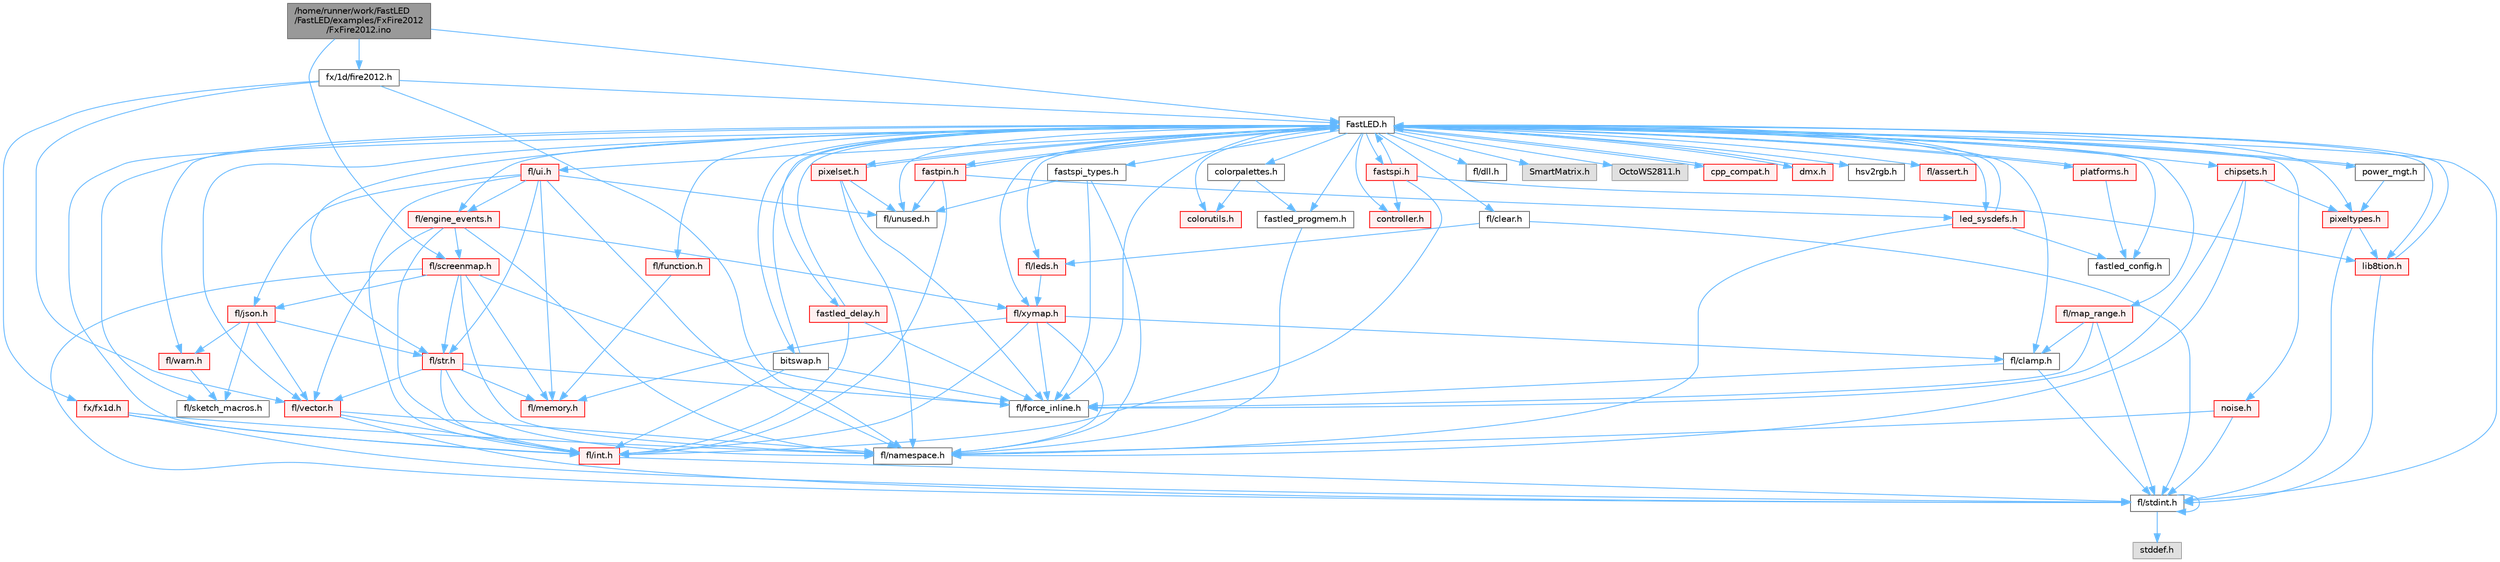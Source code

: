 digraph "/home/runner/work/FastLED/FastLED/examples/FxFire2012/FxFire2012.ino"
{
 // INTERACTIVE_SVG=YES
 // LATEX_PDF_SIZE
  bgcolor="transparent";
  edge [fontname=Helvetica,fontsize=10,labelfontname=Helvetica,labelfontsize=10];
  node [fontname=Helvetica,fontsize=10,shape=box,height=0.2,width=0.4];
  Node1 [id="Node000001",label="/home/runner/work/FastLED\l/FastLED/examples/FxFire2012\l/FxFire2012.ino",height=0.2,width=0.4,color="gray40", fillcolor="grey60", style="filled", fontcolor="black",tooltip="Fire2012 effect with ScreenMap."];
  Node1 -> Node2 [id="edge1_Node000001_Node000002",color="steelblue1",style="solid",tooltip=" "];
  Node2 [id="Node000002",label="FastLED.h",height=0.2,width=0.4,color="grey40", fillcolor="white", style="filled",URL="$db/d97/_fast_l_e_d_8h.html",tooltip="central include file for FastLED, defines the CFastLED class/object"];
  Node2 -> Node3 [id="edge2_Node000002_Node000003",color="steelblue1",style="solid",tooltip=" "];
  Node3 [id="Node000003",label="fl/stdint.h",height=0.2,width=0.4,color="grey40", fillcolor="white", style="filled",URL="$df/dd8/stdint_8h.html",tooltip=" "];
  Node3 -> Node4 [id="edge3_Node000003_Node000004",color="steelblue1",style="solid",tooltip=" "];
  Node4 [id="Node000004",label="stddef.h",height=0.2,width=0.4,color="grey60", fillcolor="#E0E0E0", style="filled",tooltip=" "];
  Node3 -> Node3 [id="edge4_Node000003_Node000003",color="steelblue1",style="solid",tooltip=" "];
  Node2 -> Node5 [id="edge5_Node000002_Node000005",color="steelblue1",style="solid",tooltip=" "];
  Node5 [id="Node000005",label="fl/dll.h",height=0.2,width=0.4,color="grey40", fillcolor="white", style="filled",URL="$d3/d4b/dll_8h.html",tooltip="FastLED dynamic library interface - lightweight header for external callers."];
  Node2 -> Node6 [id="edge6_Node000002_Node000006",color="steelblue1",style="solid",tooltip=" "];
  Node6 [id="Node000006",label="SmartMatrix.h",height=0.2,width=0.4,color="grey60", fillcolor="#E0E0E0", style="filled",tooltip=" "];
  Node2 -> Node7 [id="edge7_Node000002_Node000007",color="steelblue1",style="solid",tooltip=" "];
  Node7 [id="Node000007",label="OctoWS2811.h",height=0.2,width=0.4,color="grey60", fillcolor="#E0E0E0", style="filled",tooltip=" "];
  Node2 -> Node8 [id="edge8_Node000002_Node000008",color="steelblue1",style="solid",tooltip=" "];
  Node8 [id="Node000008",label="fl/force_inline.h",height=0.2,width=0.4,color="grey40", fillcolor="white", style="filled",URL="$d4/d64/force__inline_8h.html",tooltip=" "];
  Node2 -> Node9 [id="edge9_Node000002_Node000009",color="steelblue1",style="solid",tooltip=" "];
  Node9 [id="Node000009",label="cpp_compat.h",height=0.2,width=0.4,color="red", fillcolor="#FFF0F0", style="filled",URL="$d9/d13/cpp__compat_8h.html",tooltip="Compatibility functions based on C++ version."];
  Node9 -> Node2 [id="edge10_Node000009_Node000002",color="steelblue1",style="solid",tooltip=" "];
  Node2 -> Node11 [id="edge11_Node000002_Node000011",color="steelblue1",style="solid",tooltip=" "];
  Node11 [id="Node000011",label="fastled_config.h",height=0.2,width=0.4,color="grey40", fillcolor="white", style="filled",URL="$d5/d11/fastled__config_8h.html",tooltip="Contains definitions that can be used to configure FastLED at compile time."];
  Node2 -> Node12 [id="edge12_Node000002_Node000012",color="steelblue1",style="solid",tooltip=" "];
  Node12 [id="Node000012",label="led_sysdefs.h",height=0.2,width=0.4,color="red", fillcolor="#FFF0F0", style="filled",URL="$d9/d3e/led__sysdefs_8h.html",tooltip="Determines which platform system definitions to include."];
  Node12 -> Node2 [id="edge13_Node000012_Node000002",color="steelblue1",style="solid",tooltip=" "];
  Node12 -> Node11 [id="edge14_Node000012_Node000011",color="steelblue1",style="solid",tooltip=" "];
  Node12 -> Node14 [id="edge15_Node000012_Node000014",color="steelblue1",style="solid",tooltip=" "];
  Node14 [id="Node000014",label="fl/namespace.h",height=0.2,width=0.4,color="grey40", fillcolor="white", style="filled",URL="$df/d2a/namespace_8h.html",tooltip="Implements the FastLED namespace macros."];
  Node2 -> Node15 [id="edge16_Node000002_Node000015",color="steelblue1",style="solid",tooltip=" "];
  Node15 [id="Node000015",label="fastled_delay.h",height=0.2,width=0.4,color="red", fillcolor="#FFF0F0", style="filled",URL="$d0/da8/fastled__delay_8h.html",tooltip="Utility functions and classes for managing delay cycles."];
  Node15 -> Node2 [id="edge17_Node000015_Node000002",color="steelblue1",style="solid",tooltip=" "];
  Node15 -> Node8 [id="edge18_Node000015_Node000008",color="steelblue1",style="solid",tooltip=" "];
  Node15 -> Node17 [id="edge19_Node000015_Node000017",color="steelblue1",style="solid",tooltip=" "];
  Node17 [id="Node000017",label="fl/int.h",height=0.2,width=0.4,color="red", fillcolor="#FFF0F0", style="filled",URL="$d3/d7e/int_8h.html",tooltip=" "];
  Node17 -> Node3 [id="edge20_Node000017_Node000003",color="steelblue1",style="solid",tooltip=" "];
  Node2 -> Node19 [id="edge21_Node000002_Node000019",color="steelblue1",style="solid",tooltip=" "];
  Node19 [id="Node000019",label="bitswap.h",height=0.2,width=0.4,color="grey40", fillcolor="white", style="filled",URL="$de/ded/bitswap_8h.html",tooltip="Functions for doing a rotation of bits/bytes used by parallel output."];
  Node19 -> Node2 [id="edge22_Node000019_Node000002",color="steelblue1",style="solid",tooltip=" "];
  Node19 -> Node8 [id="edge23_Node000019_Node000008",color="steelblue1",style="solid",tooltip=" "];
  Node19 -> Node17 [id="edge24_Node000019_Node000017",color="steelblue1",style="solid",tooltip=" "];
  Node2 -> Node20 [id="edge25_Node000002_Node000020",color="steelblue1",style="solid",tooltip=" "];
  Node20 [id="Node000020",label="controller.h",height=0.2,width=0.4,color="red", fillcolor="#FFF0F0", style="filled",URL="$d2/dd9/controller_8h.html",tooltip="deprecated: base definitions used by led controllers for writing out led data"];
  Node2 -> Node119 [id="edge26_Node000002_Node000119",color="steelblue1",style="solid",tooltip=" "];
  Node119 [id="Node000119",label="fastpin.h",height=0.2,width=0.4,color="red", fillcolor="#FFF0F0", style="filled",URL="$db/d65/fastpin_8h.html",tooltip="Class base definitions for defining fast pin access."];
  Node119 -> Node2 [id="edge27_Node000119_Node000002",color="steelblue1",style="solid",tooltip=" "];
  Node119 -> Node12 [id="edge28_Node000119_Node000012",color="steelblue1",style="solid",tooltip=" "];
  Node119 -> Node56 [id="edge29_Node000119_Node000056",color="steelblue1",style="solid",tooltip=" "];
  Node56 [id="Node000056",label="fl/unused.h",height=0.2,width=0.4,color="grey40", fillcolor="white", style="filled",URL="$d8/d4b/unused_8h.html",tooltip=" "];
  Node119 -> Node17 [id="edge30_Node000119_Node000017",color="steelblue1",style="solid",tooltip=" "];
  Node2 -> Node120 [id="edge31_Node000002_Node000120",color="steelblue1",style="solid",tooltip=" "];
  Node120 [id="Node000120",label="fastspi_types.h",height=0.2,width=0.4,color="grey40", fillcolor="white", style="filled",URL="$d2/ddb/fastspi__types_8h.html",tooltip="Data types and constants used by SPI interfaces."];
  Node120 -> Node8 [id="edge32_Node000120_Node000008",color="steelblue1",style="solid",tooltip=" "];
  Node120 -> Node14 [id="edge33_Node000120_Node000014",color="steelblue1",style="solid",tooltip=" "];
  Node120 -> Node56 [id="edge34_Node000120_Node000056",color="steelblue1",style="solid",tooltip=" "];
  Node2 -> Node121 [id="edge35_Node000002_Node000121",color="steelblue1",style="solid",tooltip=" "];
  Node121 [id="Node000121",label="dmx.h",height=0.2,width=0.4,color="red", fillcolor="#FFF0F0", style="filled",URL="$d3/de1/dmx_8h.html",tooltip="Defines the DMX512-based LED controllers."];
  Node121 -> Node2 [id="edge36_Node000121_Node000002",color="steelblue1",style="solid",tooltip=" "];
  Node2 -> Node124 [id="edge37_Node000002_Node000124",color="steelblue1",style="solid",tooltip=" "];
  Node124 [id="Node000124",label="platforms.h",height=0.2,width=0.4,color="red", fillcolor="#FFF0F0", style="filled",URL="$da/dc9/platforms_8h.html",tooltip="Determines which platforms headers to include."];
  Node124 -> Node2 [id="edge38_Node000124_Node000002",color="steelblue1",style="solid",tooltip=" "];
  Node124 -> Node11 [id="edge39_Node000124_Node000011",color="steelblue1",style="solid",tooltip=" "];
  Node2 -> Node32 [id="edge40_Node000002_Node000032",color="steelblue1",style="solid",tooltip=" "];
  Node32 [id="Node000032",label="fastled_progmem.h",height=0.2,width=0.4,color="grey40", fillcolor="white", style="filled",URL="$df/dab/fastled__progmem_8h.html",tooltip="Wrapper definitions to allow seamless use of PROGMEM in environments that have it."];
  Node32 -> Node14 [id="edge41_Node000032_Node000014",color="steelblue1",style="solid",tooltip=" "];
  Node2 -> Node23 [id="edge42_Node000002_Node000023",color="steelblue1",style="solid",tooltip=" "];
  Node23 [id="Node000023",label="lib8tion.h",height=0.2,width=0.4,color="red", fillcolor="#FFF0F0", style="filled",URL="$df/da5/lib8tion_8h.html",tooltip="Fast, efficient 8-bit math functions specifically designed for high-performance LED programming."];
  Node23 -> Node2 [id="edge43_Node000023_Node000002",color="steelblue1",style="solid",tooltip=" "];
  Node23 -> Node3 [id="edge44_Node000023_Node000003",color="steelblue1",style="solid",tooltip=" "];
  Node2 -> Node22 [id="edge45_Node000002_Node000022",color="steelblue1",style="solid",tooltip=" "];
  Node22 [id="Node000022",label="pixeltypes.h",height=0.2,width=0.4,color="red", fillcolor="#FFF0F0", style="filled",URL="$d2/dba/pixeltypes_8h.html",tooltip="Includes defintions for RGB and HSV pixels."];
  Node22 -> Node3 [id="edge46_Node000022_Node000003",color="steelblue1",style="solid",tooltip=" "];
  Node22 -> Node23 [id="edge47_Node000022_Node000023",color="steelblue1",style="solid",tooltip=" "];
  Node2 -> Node80 [id="edge48_Node000002_Node000080",color="steelblue1",style="solid",tooltip=" "];
  Node80 [id="Node000080",label="hsv2rgb.h",height=0.2,width=0.4,color="grey40", fillcolor="white", style="filled",URL="$de/d9a/hsv2rgb_8h.html",tooltip="Functions to convert from the HSV colorspace to the RGB colorspace."];
  Node2 -> Node126 [id="edge49_Node000002_Node000126",color="steelblue1",style="solid",tooltip=" "];
  Node126 [id="Node000126",label="colorutils.h",height=0.2,width=0.4,color="red", fillcolor="#FFF0F0", style="filled",URL="$d1/dfb/colorutils_8h.html",tooltip=" "];
  Node2 -> Node131 [id="edge50_Node000002_Node000131",color="steelblue1",style="solid",tooltip=" "];
  Node131 [id="Node000131",label="pixelset.h",height=0.2,width=0.4,color="red", fillcolor="#FFF0F0", style="filled",URL="$d4/d46/pixelset_8h.html",tooltip="Declares classes for managing logical groups of LEDs."];
  Node131 -> Node8 [id="edge51_Node000131_Node000008",color="steelblue1",style="solid",tooltip=" "];
  Node131 -> Node14 [id="edge52_Node000131_Node000014",color="steelblue1",style="solid",tooltip=" "];
  Node131 -> Node56 [id="edge53_Node000131_Node000056",color="steelblue1",style="solid",tooltip=" "];
  Node131 -> Node2 [id="edge54_Node000131_Node000002",color="steelblue1",style="solid",tooltip=" "];
  Node2 -> Node132 [id="edge55_Node000002_Node000132",color="steelblue1",style="solid",tooltip=" "];
  Node132 [id="Node000132",label="colorpalettes.h",height=0.2,width=0.4,color="grey40", fillcolor="white", style="filled",URL="$dc/dcc/colorpalettes_8h.html",tooltip="Declarations for the predefined color palettes supplied by FastLED."];
  Node132 -> Node126 [id="edge56_Node000132_Node000126",color="steelblue1",style="solid",tooltip=" "];
  Node132 -> Node32 [id="edge57_Node000132_Node000032",color="steelblue1",style="solid",tooltip=" "];
  Node2 -> Node133 [id="edge58_Node000002_Node000133",color="steelblue1",style="solid",tooltip=" "];
  Node133 [id="Node000133",label="noise.h",height=0.2,width=0.4,color="red", fillcolor="#FFF0F0", style="filled",URL="$d1/d31/noise_8h.html",tooltip="Functions to generate and fill arrays with noise."];
  Node133 -> Node3 [id="edge59_Node000133_Node000003",color="steelblue1",style="solid",tooltip=" "];
  Node133 -> Node14 [id="edge60_Node000133_Node000014",color="steelblue1",style="solid",tooltip=" "];
  Node2 -> Node134 [id="edge61_Node000002_Node000134",color="steelblue1",style="solid",tooltip=" "];
  Node134 [id="Node000134",label="power_mgt.h",height=0.2,width=0.4,color="grey40", fillcolor="white", style="filled",URL="$dc/d5b/power__mgt_8h.html",tooltip="Functions to limit the power used by FastLED."];
  Node134 -> Node2 [id="edge62_Node000134_Node000002",color="steelblue1",style="solid",tooltip=" "];
  Node134 -> Node22 [id="edge63_Node000134_Node000022",color="steelblue1",style="solid",tooltip=" "];
  Node2 -> Node135 [id="edge64_Node000002_Node000135",color="steelblue1",style="solid",tooltip=" "];
  Node135 [id="Node000135",label="fastspi.h",height=0.2,width=0.4,color="red", fillcolor="#FFF0F0", style="filled",URL="$d6/ddc/fastspi_8h.html",tooltip="Serial peripheral interface (SPI) definitions per platform."];
  Node135 -> Node2 [id="edge65_Node000135_Node000002",color="steelblue1",style="solid",tooltip=" "];
  Node135 -> Node20 [id="edge66_Node000135_Node000020",color="steelblue1",style="solid",tooltip=" "];
  Node135 -> Node23 [id="edge67_Node000135_Node000023",color="steelblue1",style="solid",tooltip=" "];
  Node135 -> Node17 [id="edge68_Node000135_Node000017",color="steelblue1",style="solid",tooltip=" "];
  Node2 -> Node137 [id="edge69_Node000002_Node000137",color="steelblue1",style="solid",tooltip=" "];
  Node137 [id="Node000137",label="chipsets.h",height=0.2,width=0.4,color="red", fillcolor="#FFF0F0", style="filled",URL="$db/d66/chipsets_8h.html",tooltip="Contains the bulk of the definitions for the various LED chipsets supported."];
  Node137 -> Node22 [id="edge70_Node000137_Node000022",color="steelblue1",style="solid",tooltip=" "];
  Node137 -> Node8 [id="edge71_Node000137_Node000008",color="steelblue1",style="solid",tooltip=" "];
  Node137 -> Node14 [id="edge72_Node000137_Node000014",color="steelblue1",style="solid",tooltip=" "];
  Node2 -> Node95 [id="edge73_Node000002_Node000095",color="steelblue1",style="solid",tooltip=" "];
  Node95 [id="Node000095",label="fl/engine_events.h",height=0.2,width=0.4,color="red", fillcolor="#FFF0F0", style="filled",URL="$db/dc0/engine__events_8h.html",tooltip=" "];
  Node95 -> Node14 [id="edge74_Node000095_Node000014",color="steelblue1",style="solid",tooltip=" "];
  Node95 -> Node96 [id="edge75_Node000095_Node000096",color="steelblue1",style="solid",tooltip=" "];
  Node96 [id="Node000096",label="fl/screenmap.h",height=0.2,width=0.4,color="red", fillcolor="#FFF0F0", style="filled",URL="$d7/d97/screenmap_8h.html",tooltip=" "];
  Node96 -> Node3 [id="edge76_Node000096_Node000003",color="steelblue1",style="solid",tooltip=" "];
  Node96 -> Node8 [id="edge77_Node000096_Node000008",color="steelblue1",style="solid",tooltip=" "];
  Node96 -> Node43 [id="edge78_Node000096_Node000043",color="steelblue1",style="solid",tooltip=" "];
  Node43 [id="Node000043",label="fl/memory.h",height=0.2,width=0.4,color="red", fillcolor="#FFF0F0", style="filled",URL="$dc/d18/memory_8h.html",tooltip=" "];
  Node96 -> Node14 [id="edge79_Node000096_Node000014",color="steelblue1",style="solid",tooltip=" "];
  Node96 -> Node34 [id="edge80_Node000096_Node000034",color="steelblue1",style="solid",tooltip=" "];
  Node34 [id="Node000034",label="fl/str.h",height=0.2,width=0.4,color="red", fillcolor="#FFF0F0", style="filled",URL="$d1/d93/str_8h.html",tooltip=" "];
  Node34 -> Node17 [id="edge81_Node000034_Node000017",color="steelblue1",style="solid",tooltip=" "];
  Node34 -> Node14 [id="edge82_Node000034_Node000014",color="steelblue1",style="solid",tooltip=" "];
  Node34 -> Node43 [id="edge83_Node000034_Node000043",color="steelblue1",style="solid",tooltip=" "];
  Node34 -> Node69 [id="edge84_Node000034_Node000069",color="steelblue1",style="solid",tooltip=" "];
  Node69 [id="Node000069",label="fl/vector.h",height=0.2,width=0.4,color="red", fillcolor="#FFF0F0", style="filled",URL="$d6/d68/vector_8h.html",tooltip=" "];
  Node69 -> Node3 [id="edge85_Node000069_Node000003",color="steelblue1",style="solid",tooltip=" "];
  Node69 -> Node17 [id="edge86_Node000069_Node000017",color="steelblue1",style="solid",tooltip=" "];
  Node69 -> Node14 [id="edge87_Node000069_Node000014",color="steelblue1",style="solid",tooltip=" "];
  Node34 -> Node8 [id="edge88_Node000034_Node000008",color="steelblue1",style="solid",tooltip=" "];
  Node96 -> Node106 [id="edge89_Node000096_Node000106",color="steelblue1",style="solid",tooltip=" "];
  Node106 [id="Node000106",label="fl/json.h",height=0.2,width=0.4,color="red", fillcolor="#FFF0F0", style="filled",URL="$d7/d91/fl_2json_8h.html",tooltip="FastLED's Elegant JSON Library: fl::Json"];
  Node106 -> Node69 [id="edge90_Node000106_Node000069",color="steelblue1",style="solid",tooltip=" "];
  Node106 -> Node34 [id="edge91_Node000106_Node000034",color="steelblue1",style="solid",tooltip=" "];
  Node106 -> Node109 [id="edge92_Node000106_Node000109",color="steelblue1",style="solid",tooltip=" "];
  Node109 [id="Node000109",label="fl/warn.h",height=0.2,width=0.4,color="red", fillcolor="#FFF0F0", style="filled",URL="$de/d77/warn_8h.html",tooltip=" "];
  Node109 -> Node112 [id="edge93_Node000109_Node000112",color="steelblue1",style="solid",tooltip=" "];
  Node112 [id="Node000112",label="fl/sketch_macros.h",height=0.2,width=0.4,color="grey40", fillcolor="white", style="filled",URL="$d1/dbc/sketch__macros_8h.html",tooltip=" "];
  Node106 -> Node112 [id="edge94_Node000106_Node000112",color="steelblue1",style="solid",tooltip=" "];
  Node95 -> Node69 [id="edge95_Node000095_Node000069",color="steelblue1",style="solid",tooltip=" "];
  Node95 -> Node116 [id="edge96_Node000095_Node000116",color="steelblue1",style="solid",tooltip=" "];
  Node116 [id="Node000116",label="fl/xymap.h",height=0.2,width=0.4,color="red", fillcolor="#FFF0F0", style="filled",URL="$da/d61/xymap_8h.html",tooltip=" "];
  Node116 -> Node17 [id="edge97_Node000116_Node000017",color="steelblue1",style="solid",tooltip=" "];
  Node116 -> Node14 [id="edge98_Node000116_Node000014",color="steelblue1",style="solid",tooltip=" "];
  Node116 -> Node8 [id="edge99_Node000116_Node000008",color="steelblue1",style="solid",tooltip=" "];
  Node116 -> Node38 [id="edge100_Node000116_Node000038",color="steelblue1",style="solid",tooltip=" "];
  Node38 [id="Node000038",label="fl/clamp.h",height=0.2,width=0.4,color="grey40", fillcolor="white", style="filled",URL="$d6/dd3/clamp_8h.html",tooltip=" "];
  Node38 -> Node3 [id="edge101_Node000038_Node000003",color="steelblue1",style="solid",tooltip=" "];
  Node38 -> Node8 [id="edge102_Node000038_Node000008",color="steelblue1",style="solid",tooltip=" "];
  Node116 -> Node43 [id="edge103_Node000116_Node000043",color="steelblue1",style="solid",tooltip=" "];
  Node95 -> Node17 [id="edge104_Node000095_Node000017",color="steelblue1",style="solid",tooltip=" "];
  Node2 -> Node139 [id="edge105_Node000002_Node000139",color="steelblue1",style="solid",tooltip=" "];
  Node139 [id="Node000139",label="fl/leds.h",height=0.2,width=0.4,color="red", fillcolor="#FFF0F0", style="filled",URL="$da/d78/leds_8h.html",tooltip=" "];
  Node139 -> Node116 [id="edge106_Node000139_Node000116",color="steelblue1",style="solid",tooltip=" "];
  Node2 -> Node17 [id="edge107_Node000002_Node000017",color="steelblue1",style="solid",tooltip=" "];
  Node2 -> Node34 [id="edge108_Node000002_Node000034",color="steelblue1",style="solid",tooltip=" "];
  Node2 -> Node116 [id="edge109_Node000002_Node000116",color="steelblue1",style="solid",tooltip=" "];
  Node2 -> Node38 [id="edge110_Node000002_Node000038",color="steelblue1",style="solid",tooltip=" "];
  Node2 -> Node39 [id="edge111_Node000002_Node000039",color="steelblue1",style="solid",tooltip=" "];
  Node39 [id="Node000039",label="fl/map_range.h",height=0.2,width=0.4,color="red", fillcolor="#FFF0F0", style="filled",URL="$d1/d47/map__range_8h.html",tooltip=" "];
  Node39 -> Node3 [id="edge112_Node000039_Node000003",color="steelblue1",style="solid",tooltip=" "];
  Node39 -> Node38 [id="edge113_Node000039_Node000038",color="steelblue1",style="solid",tooltip=" "];
  Node39 -> Node8 [id="edge114_Node000039_Node000008",color="steelblue1",style="solid",tooltip=" "];
  Node2 -> Node109 [id="edge115_Node000002_Node000109",color="steelblue1",style="solid",tooltip=" "];
  Node2 -> Node99 [id="edge116_Node000002_Node000099",color="steelblue1",style="solid",tooltip=" "];
  Node99 [id="Node000099",label="fl/assert.h",height=0.2,width=0.4,color="red", fillcolor="#FFF0F0", style="filled",URL="$dc/da7/assert_8h.html",tooltip=" "];
  Node2 -> Node56 [id="edge117_Node000002_Node000056",color="steelblue1",style="solid",tooltip=" "];
  Node2 -> Node69 [id="edge118_Node000002_Node000069",color="steelblue1",style="solid",tooltip=" "];
  Node2 -> Node114 [id="edge119_Node000002_Node000114",color="steelblue1",style="solid",tooltip=" "];
  Node114 [id="Node000114",label="fl/function.h",height=0.2,width=0.4,color="red", fillcolor="#FFF0F0", style="filled",URL="$dd/d67/function_8h.html",tooltip=" "];
  Node114 -> Node43 [id="edge120_Node000114_Node000043",color="steelblue1",style="solid",tooltip=" "];
  Node2 -> Node140 [id="edge121_Node000002_Node000140",color="steelblue1",style="solid",tooltip=" "];
  Node140 [id="Node000140",label="fl/clear.h",height=0.2,width=0.4,color="grey40", fillcolor="white", style="filled",URL="$df/db0/clear_8h.html",tooltip=" "];
  Node140 -> Node139 [id="edge122_Node000140_Node000139",color="steelblue1",style="solid",tooltip=" "];
  Node140 -> Node3 [id="edge123_Node000140_Node000003",color="steelblue1",style="solid",tooltip=" "];
  Node2 -> Node141 [id="edge124_Node000002_Node000141",color="steelblue1",style="solid",tooltip=" "];
  Node141 [id="Node000141",label="fl/ui.h",height=0.2,width=0.4,color="red", fillcolor="#FFF0F0", style="filled",URL="$d9/d3b/ui_8h.html",tooltip=" "];
  Node141 -> Node14 [id="edge125_Node000141_Node000014",color="steelblue1",style="solid",tooltip=" "];
  Node141 -> Node43 [id="edge126_Node000141_Node000043",color="steelblue1",style="solid",tooltip=" "];
  Node141 -> Node106 [id="edge127_Node000141_Node000106",color="steelblue1",style="solid",tooltip=" "];
  Node141 -> Node34 [id="edge128_Node000141_Node000034",color="steelblue1",style="solid",tooltip=" "];
  Node141 -> Node17 [id="edge129_Node000141_Node000017",color="steelblue1",style="solid",tooltip=" "];
  Node141 -> Node95 [id="edge130_Node000141_Node000095",color="steelblue1",style="solid",tooltip=" "];
  Node141 -> Node56 [id="edge131_Node000141_Node000056",color="steelblue1",style="solid",tooltip=" "];
  Node2 -> Node112 [id="edge132_Node000002_Node000112",color="steelblue1",style="solid",tooltip=" "];
  Node1 -> Node149 [id="edge133_Node000001_Node000149",color="steelblue1",style="solid",tooltip=" "];
  Node149 [id="Node000149",label="fx/1d/fire2012.h",height=0.2,width=0.4,color="grey40", fillcolor="white", style="filled",URL="$d5/dcb/fire2012_8h.html",tooltip=" "];
  Node149 -> Node2 [id="edge134_Node000149_Node000002",color="steelblue1",style="solid",tooltip=" "];
  Node149 -> Node14 [id="edge135_Node000149_Node000014",color="steelblue1",style="solid",tooltip=" "];
  Node149 -> Node69 [id="edge136_Node000149_Node000069",color="steelblue1",style="solid",tooltip=" "];
  Node149 -> Node150 [id="edge137_Node000149_Node000150",color="steelblue1",style="solid",tooltip=" "];
  Node150 [id="Node000150",label="fx/fx1d.h",height=0.2,width=0.4,color="red", fillcolor="#FFF0F0", style="filled",URL="$da/d81/fx1d_8h.html",tooltip=" "];
  Node150 -> Node3 [id="edge138_Node000150_Node000003",color="steelblue1",style="solid",tooltip=" "];
  Node150 -> Node17 [id="edge139_Node000150_Node000017",color="steelblue1",style="solid",tooltip=" "];
  Node150 -> Node14 [id="edge140_Node000150_Node000014",color="steelblue1",style="solid",tooltip=" "];
  Node1 -> Node96 [id="edge141_Node000001_Node000096",color="steelblue1",style="solid",tooltip=" "];
}
